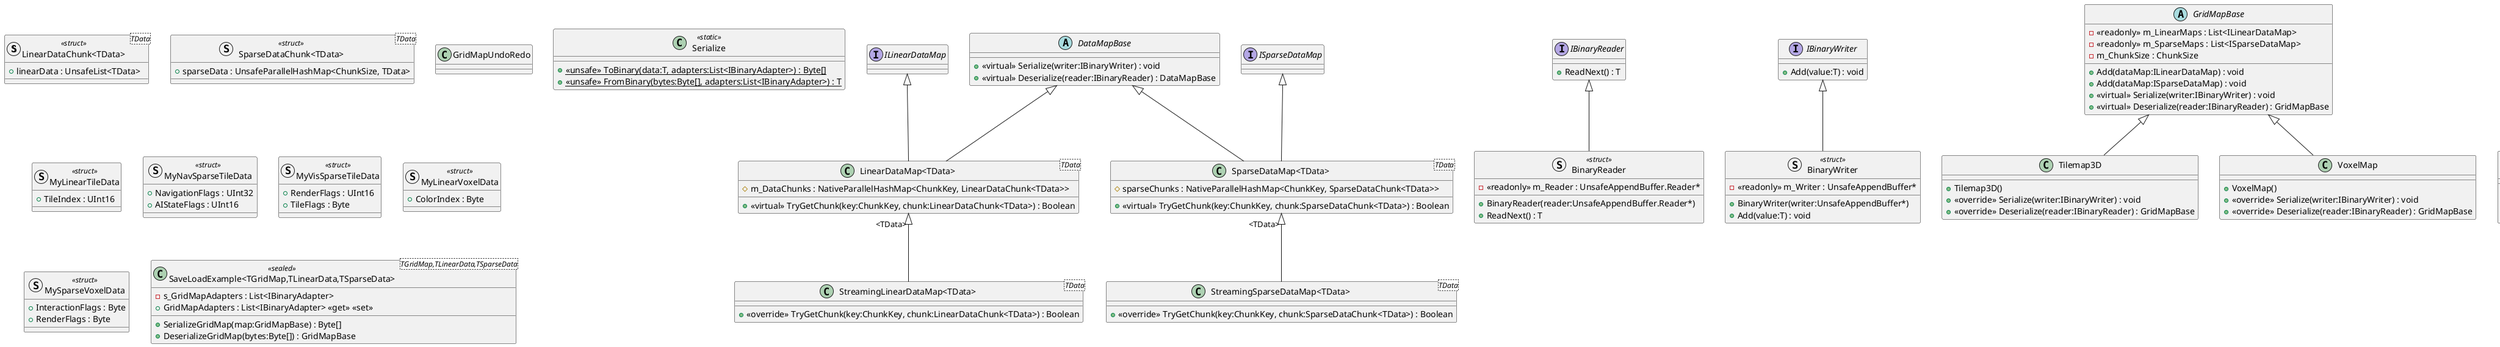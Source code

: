 @startuml
struct "LinearDataChunk<TData>"<TData> <<struct>> {
    + linearData : UnsafeList<TData>
}
struct "SparseDataChunk<TData>"<TData> <<struct>> {
    + sparseData : UnsafeParallelHashMap<ChunkSize, TData>
}
interface ILinearDataMap {
}
interface ISparseDataMap {
}
abstract class DataMapBase {
    + <<virtual>> Serialize(writer:IBinaryWriter) : void
    + <<virtual>> Deserialize(reader:IBinaryReader) : DataMapBase
}
class "LinearDataMap<TData>"<TData> {
    # m_DataChunks : NativeParallelHashMap<ChunkKey, LinearDataChunk<TData>>
    + <<virtual>> TryGetChunk(key:ChunkKey, chunk:LinearDataChunk<TData>) : Boolean
}
class "SparseDataMap<TData>"<TData> {
    # sparseChunks : NativeParallelHashMap<ChunkKey, SparseDataChunk<TData>>
    + <<virtual>> TryGetChunk(key:ChunkKey, chunk:SparseDataChunk<TData>) : Boolean
}
class "StreamingLinearDataMap<TData>"<TData> {
    + <<override>> TryGetChunk(key:ChunkKey, chunk:LinearDataChunk<TData>) : Boolean
}
class "StreamingSparseDataMap<TData>"<TData> {
    + <<override>> TryGetChunk(key:ChunkKey, chunk:SparseDataChunk<TData>) : Boolean
}
interface IBinaryReader {
    + ReadNext() : T
}
interface IBinaryWriter {
    + Add(value:T) : void
}
abstract class GridMapBase {
    - <<readonly>> m_LinearMaps : List<ILinearDataMap>
    - <<readonly>> m_SparseMaps : List<ISparseDataMap>
    - m_ChunkSize : ChunkSize
    + Add(dataMap:ILinearDataMap) : void
    + Add(dataMap:ISparseDataMap) : void
    + <<virtual>> Serialize(writer:IBinaryWriter) : void
    + <<virtual>> Deserialize(reader:IBinaryReader) : GridMapBase
}
class GridMapUndoRedo {
}
struct BinaryReader <<struct>> {
    - <<readonly>> m_Reader : UnsafeAppendBuffer.Reader*
    + BinaryReader(reader:UnsafeAppendBuffer.Reader*)
    + ReadNext() : T
}
struct BinaryWriter <<struct>> {
    - <<readonly>> m_Writer : UnsafeAppendBuffer*
    + BinaryWriter(writer:UnsafeAppendBuffer*)
    + Add(value:T) : void
}
class Serialize <<static>> {
    + {static} <<unsafe>> ToBinary(data:T, adapters:List<IBinaryAdapter>) : Byte[]
    + {static} <<unsafe>> FromBinary(bytes:Byte[], adapters:List<IBinaryAdapter>) : T
}
abstract class BinaryAdapterBase {
    # Version : Byte <<get>> <<set>>
    + BinaryAdapterBase(version:Byte)
    # <<unsafe>> WriteVersion(writer:UnsafeAppendBuffer*) : void
    # <<unsafe>> ReadVersion(reader:UnsafeAppendBuffer.Reader*) : void
}
class "LinearDataChunkBinaryAdapter<TData>"<TData> <<sealed>> {
    + LinearDataChunkBinaryAdapter(version:Byte)
    + Serialize(context:BinarySerializationContext<LinearDataChunk<TData>>, value:LinearDataChunk<TData>) : void
    + Deserialize(context:BinaryDeserializationContext<LinearDataChunk<TData>>) : LinearDataChunk<TData>
}
class "SparseDataChunkBinaryAdapter<TData>"<TData> <<sealed>> {
    + SparseDataChunkBinaryAdapter(version:Byte)
    + Serialize(context:BinarySerializationContext<SparseDataChunk<TData>>, value:SparseDataChunk<TData>) : void
    + Deserialize(context:BinaryDeserializationContext<SparseDataChunk<TData>>) : SparseDataChunk<TData>
}
class "DataMapBinaryAdapter<TDataMap>"<TDataMap> <<sealed>> {
    + DataMapBinaryAdapter(version:Byte)
    + <<unsafe>> Serialize(context:BinarySerializationContext<TDataMap>, value:TDataMap) : void
    + <<unsafe>> Deserialize(context:BinaryDeserializationContext<TDataMap>) : TDataMap
}
class "GridMapBaseBinaryAdapter<TGridMap>"<TGridMap> <<sealed>> {
    + GridMapBaseBinaryAdapter(version:Byte)
    + <<unsafe>> Serialize(context:BinarySerializationContext<TGridMap>, value:TGridMap) : void
    + <<unsafe>> Deserialize(context:BinaryDeserializationContext<TGridMap>) : TGridMap
}
struct MyLinearTileData <<struct>> {
    + TileIndex : UInt16
}
struct MyNavSparseTileData <<struct>> {
    + NavigationFlags : UInt32
    + AIStateFlags : UInt16
}
struct MyVisSparseTileData <<struct>> {
    + RenderFlags : UInt16
    + TileFlags : Byte
}
class Tilemap3D {
    + Tilemap3D()
    + <<override>> Serialize(writer:IBinaryWriter) : void
    + <<override>> Deserialize(reader:IBinaryReader) : GridMapBase
}
struct MyLinearVoxelData <<struct>> {
    + ColorIndex : Byte
}
struct MySparseVoxelData <<struct>> {
    + InteractionFlags : Byte
    + RenderFlags : Byte
}
class VoxelMap {
    + VoxelMap()
    + <<override>> Serialize(writer:IBinaryWriter) : void
    + <<override>> Deserialize(reader:IBinaryReader) : GridMapBase
}
class "SaveLoadExample<TGridMap,TLinearData,TSparseData>"<TGridMap,TLinearData,TSparseData> <<sealed>> {
    - s_GridMapAdapters : List<IBinaryAdapter>
    + GridMapAdapters : List<IBinaryAdapter> <<get>> <<set>>
    + SerializeGridMap(map:GridMapBase) : Byte[]
    + DeserializeGridMap(bytes:Byte[]) : GridMapBase
}
DataMapBase <|-- "LinearDataMap<TData>"
ILinearDataMap <|-- "LinearDataMap<TData>"
DataMapBase <|-- "SparseDataMap<TData>"
ISparseDataMap <|-- "SparseDataMap<TData>"
"LinearDataMap<TData>" "<TData>" <|-- "StreamingLinearDataMap<TData>"
"SparseDataMap<TData>" "<TData>" <|-- "StreamingSparseDataMap<TData>"
IBinaryReader <|-- BinaryReader
IBinaryWriter <|-- BinaryWriter
BinaryAdapterBase <|-- "LinearDataChunkBinaryAdapter<TData>"
"IBinaryAdapter<LinearDataChunk<TData>>" "<LinearDataChunk<TData>>" <|-- "LinearDataChunkBinaryAdapter<TData>"
BinaryAdapterBase <|-- "SparseDataChunkBinaryAdapter<TData>"
"IBinaryAdapter<SparseDataChunk<TData>>" "<SparseDataChunk<TData>>" <|-- "SparseDataChunkBinaryAdapter<TData>"
BinaryAdapterBase <|-- "DataMapBinaryAdapter<TDataMap>"
"IBinaryAdapter<TDataMap>" "<TDataMap>" <|-- "DataMapBinaryAdapter<TDataMap>"
BinaryAdapterBase <|-- "GridMapBaseBinaryAdapter<TGridMap>"
"IBinaryAdapter<TGridMap>" "<TGridMap>" <|-- "GridMapBaseBinaryAdapter<TGridMap>"
GridMapBase <|-- Tilemap3D
GridMapBase <|-- VoxelMap
@enduml
